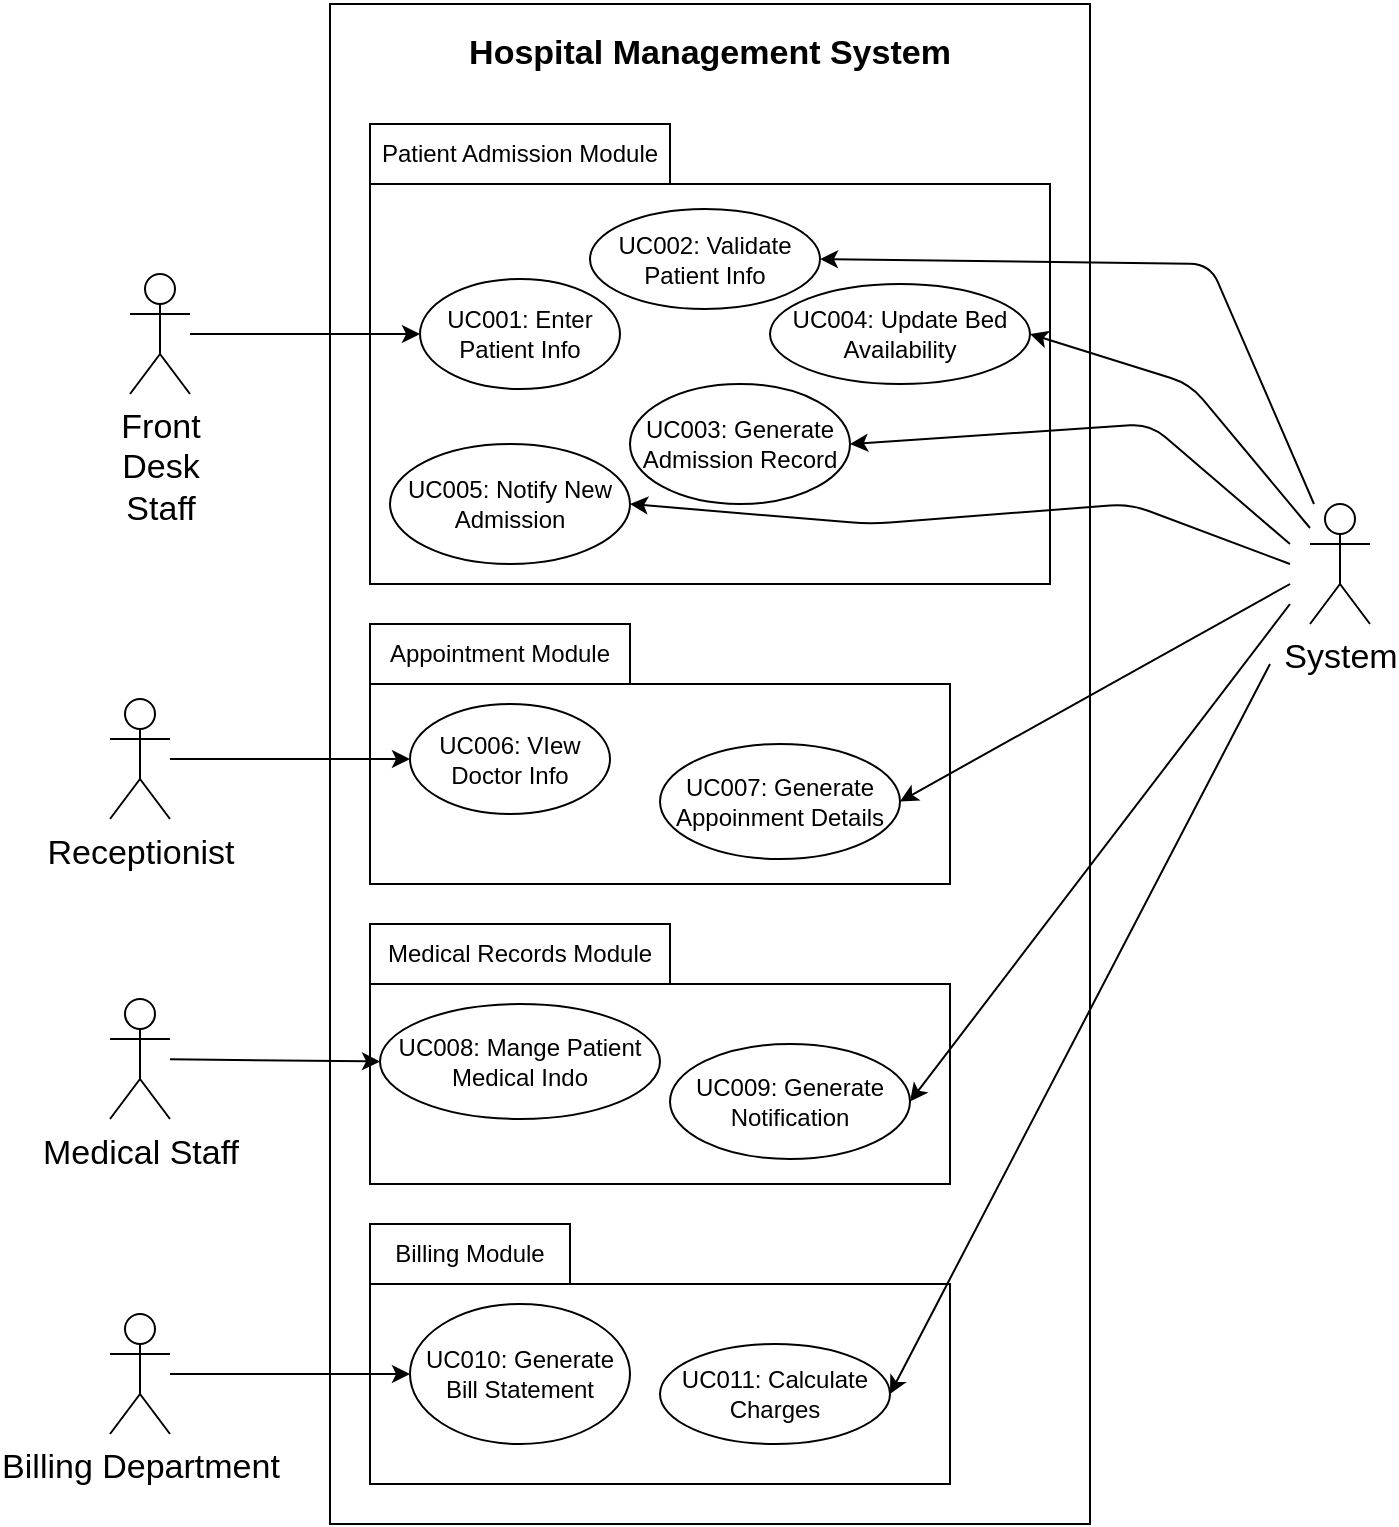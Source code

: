 <mxfile>
    <diagram id="lte9NGJQB8r7DApe3pEH" name="Page-1">
        <mxGraphModel dx="587" dy="483" grid="1" gridSize="10" guides="1" tooltips="1" connect="1" arrows="1" fold="1" page="1" pageScale="1" pageWidth="1100" pageHeight="850" math="0" shadow="0">
            <root>
                <mxCell id="0"/>
                <mxCell id="1" parent="0"/>
                <mxCell id="25" value="" style="rounded=0;whiteSpace=wrap;html=1;fontSize=17;" vertex="1" parent="1">
                    <mxGeometry x="290" y="30" width="380" height="760" as="geometry"/>
                </mxCell>
                <mxCell id="2" value="Patient Admission Module" style="rounded=0;whiteSpace=wrap;html=1;" vertex="1" parent="1">
                    <mxGeometry x="310" y="90" width="150" height="30" as="geometry"/>
                </mxCell>
                <mxCell id="3" value="" style="rounded=0;whiteSpace=wrap;html=1;" vertex="1" parent="1">
                    <mxGeometry x="310" y="120" width="340" height="200" as="geometry"/>
                </mxCell>
                <mxCell id="4" value="UC001: Enter Patient Info" style="ellipse;whiteSpace=wrap;html=1;" vertex="1" parent="1">
                    <mxGeometry x="335" y="167.5" width="100" height="55" as="geometry"/>
                </mxCell>
                <mxCell id="5" value="UC002: Validate Patient Info" style="ellipse;whiteSpace=wrap;html=1;" vertex="1" parent="1">
                    <mxGeometry x="420" y="132.5" width="115" height="50" as="geometry"/>
                </mxCell>
                <mxCell id="6" value="UC003: Generate Admission Record" style="ellipse;whiteSpace=wrap;html=1;" vertex="1" parent="1">
                    <mxGeometry x="440" y="220" width="110" height="60" as="geometry"/>
                </mxCell>
                <mxCell id="7" value="UC004: Update Bed Availability" style="ellipse;whiteSpace=wrap;html=1;" vertex="1" parent="1">
                    <mxGeometry x="510" y="170" width="130" height="50" as="geometry"/>
                </mxCell>
                <mxCell id="8" value="UC005: Notify New Admission" style="ellipse;whiteSpace=wrap;html=1;" vertex="1" parent="1">
                    <mxGeometry x="320" y="250" width="120" height="60" as="geometry"/>
                </mxCell>
                <mxCell id="9" value="Appointment Module" style="rounded=0;whiteSpace=wrap;html=1;" vertex="1" parent="1">
                    <mxGeometry x="310" y="340" width="130" height="30" as="geometry"/>
                </mxCell>
                <mxCell id="10" value="" style="rounded=0;whiteSpace=wrap;html=1;" vertex="1" parent="1">
                    <mxGeometry x="310" y="370" width="290" height="100" as="geometry"/>
                </mxCell>
                <mxCell id="11" value="UC006: VIew Doctor Info" style="ellipse;whiteSpace=wrap;html=1;" vertex="1" parent="1">
                    <mxGeometry x="330" y="380" width="100" height="55" as="geometry"/>
                </mxCell>
                <mxCell id="12" value="UC007: Generate Appoinment Details" style="ellipse;whiteSpace=wrap;html=1;" vertex="1" parent="1">
                    <mxGeometry x="455" y="400" width="120" height="57.5" as="geometry"/>
                </mxCell>
                <mxCell id="16" value="&lt;h3 style=&quot;font-size: 17px;&quot;&gt;Hospital Management System&lt;/h3&gt;" style="text;html=1;strokeColor=none;fillColor=none;align=center;verticalAlign=middle;whiteSpace=wrap;rounded=0;fontSize=17;" vertex="1" parent="1">
                    <mxGeometry x="355" y="40" width="250" height="30" as="geometry"/>
                </mxCell>
                <mxCell id="17" value="Medical Records Module" style="rounded=0;whiteSpace=wrap;html=1;" vertex="1" parent="1">
                    <mxGeometry x="310" y="490" width="150" height="30" as="geometry"/>
                </mxCell>
                <mxCell id="18" value="" style="rounded=0;whiteSpace=wrap;html=1;" vertex="1" parent="1">
                    <mxGeometry x="310" y="520" width="290" height="100" as="geometry"/>
                </mxCell>
                <mxCell id="19" value="UC008: Mange Patient Medical Indo" style="ellipse;whiteSpace=wrap;html=1;" vertex="1" parent="1">
                    <mxGeometry x="315" y="530" width="140" height="57.5" as="geometry"/>
                </mxCell>
                <mxCell id="20" value="UC009: Generate Notification" style="ellipse;whiteSpace=wrap;html=1;" vertex="1" parent="1">
                    <mxGeometry x="460" y="550" width="120" height="57.5" as="geometry"/>
                </mxCell>
                <mxCell id="21" value="Billing Module" style="rounded=0;whiteSpace=wrap;html=1;" vertex="1" parent="1">
                    <mxGeometry x="310" y="640" width="100" height="30" as="geometry"/>
                </mxCell>
                <mxCell id="22" value="" style="rounded=0;whiteSpace=wrap;html=1;" vertex="1" parent="1">
                    <mxGeometry x="310" y="670" width="290" height="100" as="geometry"/>
                </mxCell>
                <mxCell id="23" value="UC010: Generate Bill Statement" style="ellipse;whiteSpace=wrap;html=1;" vertex="1" parent="1">
                    <mxGeometry x="330" y="680" width="110" height="70" as="geometry"/>
                </mxCell>
                <mxCell id="24" value="UC011: Calculate Charges" style="ellipse;whiteSpace=wrap;html=1;" vertex="1" parent="1">
                    <mxGeometry x="455" y="700" width="115" height="50" as="geometry"/>
                </mxCell>
                <mxCell id="27" value="System" style="shape=umlActor;verticalLabelPosition=bottom;verticalAlign=top;html=1;outlineConnect=0;fontSize=17;" vertex="1" parent="1">
                    <mxGeometry x="780" y="280" width="30" height="60" as="geometry"/>
                </mxCell>
                <mxCell id="35" value="" style="edgeStyle=none;html=1;fontSize=17;entryX=0;entryY=0.5;entryDx=0;entryDy=0;" edge="1" parent="1" source="31" target="19">
                    <mxGeometry relative="1" as="geometry"/>
                </mxCell>
                <mxCell id="31" value="Medical Staff" style="shape=umlActor;verticalLabelPosition=bottom;verticalAlign=top;html=1;outlineConnect=0;fontSize=17;" vertex="1" parent="1">
                    <mxGeometry x="180" y="527.5" width="30" height="60" as="geometry"/>
                </mxCell>
                <mxCell id="34" value="" style="edgeStyle=none;html=1;fontSize=17;" edge="1" parent="1" source="32" target="23">
                    <mxGeometry relative="1" as="geometry"/>
                </mxCell>
                <mxCell id="32" value="Billing Department" style="shape=umlActor;verticalLabelPosition=bottom;verticalAlign=top;html=1;outlineConnect=0;fontSize=17;" vertex="1" parent="1">
                    <mxGeometry x="180" y="685" width="30" height="60" as="geometry"/>
                </mxCell>
                <mxCell id="36" value="" style="endArrow=classic;html=1;fontSize=17;entryX=1;entryY=0.5;entryDx=0;entryDy=0;" edge="1" parent="1" source="27" target="5">
                    <mxGeometry width="50" height="50" relative="1" as="geometry">
                        <mxPoint x="770" y="280" as="sourcePoint"/>
                        <mxPoint x="820" y="250" as="targetPoint"/>
                        <Array as="points">
                            <mxPoint x="730" y="160"/>
                        </Array>
                    </mxGeometry>
                </mxCell>
                <mxCell id="37" value="" style="endArrow=classic;html=1;fontSize=17;entryX=1;entryY=0.5;entryDx=0;entryDy=0;" edge="1" parent="1" source="27" target="7">
                    <mxGeometry width="50" height="50" relative="1" as="geometry">
                        <mxPoint x="770" y="290" as="sourcePoint"/>
                        <mxPoint x="820" y="260" as="targetPoint"/>
                        <Array as="points">
                            <mxPoint x="720" y="220"/>
                        </Array>
                    </mxGeometry>
                </mxCell>
                <mxCell id="38" value="" style="endArrow=classic;html=1;fontSize=17;entryX=1;entryY=0.5;entryDx=0;entryDy=0;" edge="1" parent="1" target="6">
                    <mxGeometry width="50" height="50" relative="1" as="geometry">
                        <mxPoint x="770" y="300" as="sourcePoint"/>
                        <mxPoint x="820" y="270" as="targetPoint"/>
                        <Array as="points">
                            <mxPoint x="700" y="240"/>
                        </Array>
                    </mxGeometry>
                </mxCell>
                <mxCell id="39" value="" style="endArrow=classic;html=1;fontSize=17;entryX=1;entryY=0.5;entryDx=0;entryDy=0;" edge="1" parent="1" target="8">
                    <mxGeometry width="50" height="50" relative="1" as="geometry">
                        <mxPoint x="770" y="310" as="sourcePoint"/>
                        <mxPoint x="820" y="280" as="targetPoint"/>
                        <Array as="points">
                            <mxPoint x="690" y="280"/>
                            <mxPoint x="560" y="290"/>
                        </Array>
                    </mxGeometry>
                </mxCell>
                <mxCell id="41" value="" style="edgeStyle=none;html=1;fontSize=17;entryX=0;entryY=0.5;entryDx=0;entryDy=0;" edge="1" parent="1" source="40" target="11">
                    <mxGeometry relative="1" as="geometry"/>
                </mxCell>
                <mxCell id="40" value="Receptionist" style="shape=umlActor;verticalLabelPosition=bottom;verticalAlign=top;html=1;outlineConnect=0;fontSize=17;" vertex="1" parent="1">
                    <mxGeometry x="180" y="377.5" width="30" height="60" as="geometry"/>
                </mxCell>
                <mxCell id="42" value="" style="endArrow=classic;html=1;fontSize=17;entryX=1;entryY=0.5;entryDx=0;entryDy=0;" edge="1" parent="1" target="12">
                    <mxGeometry width="50" height="50" relative="1" as="geometry">
                        <mxPoint x="770" y="320" as="sourcePoint"/>
                        <mxPoint x="820" y="270" as="targetPoint"/>
                    </mxGeometry>
                </mxCell>
                <mxCell id="43" value="" style="endArrow=classic;html=1;fontSize=17;entryX=1;entryY=0.5;entryDx=0;entryDy=0;" edge="1" parent="1" target="20">
                    <mxGeometry width="50" height="50" relative="1" as="geometry">
                        <mxPoint x="770" y="330" as="sourcePoint"/>
                        <mxPoint x="800" y="390" as="targetPoint"/>
                    </mxGeometry>
                </mxCell>
                <mxCell id="44" value="" style="endArrow=classic;html=1;fontSize=17;entryX=1;entryY=0.5;entryDx=0;entryDy=0;" edge="1" parent="1" target="24">
                    <mxGeometry width="50" height="50" relative="1" as="geometry">
                        <mxPoint x="760" y="360" as="sourcePoint"/>
                        <mxPoint x="850" y="470" as="targetPoint"/>
                    </mxGeometry>
                </mxCell>
                <mxCell id="46" value="" style="edgeStyle=none;html=1;fontSize=17;" edge="1" parent="1" source="26" target="4">
                    <mxGeometry relative="1" as="geometry"/>
                </mxCell>
                <mxCell id="26" value="Front&lt;br&gt;Desk &lt;br&gt;Staff" style="shape=umlActor;verticalLabelPosition=bottom;verticalAlign=top;html=1;outlineConnect=0;fontSize=17;" vertex="1" parent="1">
                    <mxGeometry x="190" y="165" width="30" height="60" as="geometry"/>
                </mxCell>
            </root>
        </mxGraphModel>
    </diagram>
</mxfile>